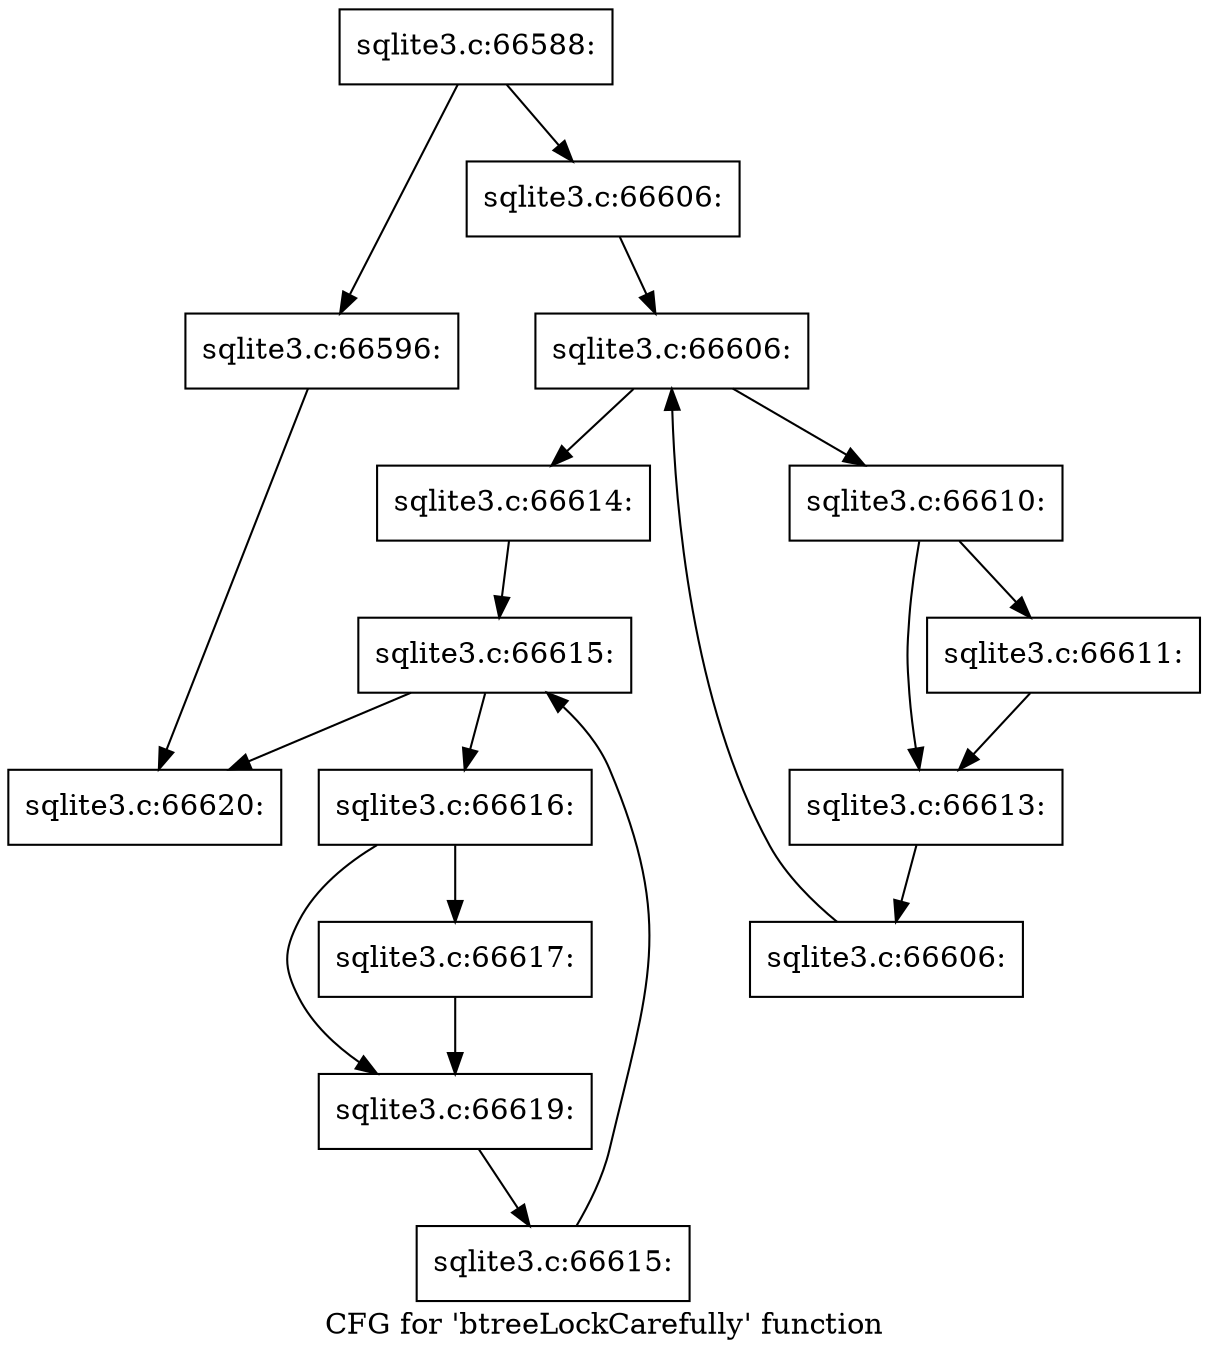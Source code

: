 digraph "CFG for 'btreeLockCarefully' function" {
	label="CFG for 'btreeLockCarefully' function";

	Node0x55c0f76d68a0 [shape=record,label="{sqlite3.c:66588:}"];
	Node0x55c0f76d68a0 -> Node0x55c0f76d6570;
	Node0x55c0f76d68a0 -> Node0x55c0f76d6340;
	Node0x55c0f76d6570 [shape=record,label="{sqlite3.c:66596:}"];
	Node0x55c0f76d6570 -> Node0x55c0f5914dc0;
	Node0x55c0f76d6340 [shape=record,label="{sqlite3.c:66606:}"];
	Node0x55c0f76d6340 -> Node0x55c0f76d9870;
	Node0x55c0f76d9870 [shape=record,label="{sqlite3.c:66606:}"];
	Node0x55c0f76d9870 -> Node0x55c0f76d9a90;
	Node0x55c0f76d9870 -> Node0x55c0f6332270;
	Node0x55c0f76d9a90 [shape=record,label="{sqlite3.c:66610:}"];
	Node0x55c0f76d9a90 -> Node0x55c0f76d9e60;
	Node0x55c0f76d9a90 -> Node0x55c0f76d9eb0;
	Node0x55c0f76d9e60 [shape=record,label="{sqlite3.c:66611:}"];
	Node0x55c0f76d9e60 -> Node0x55c0f76d9eb0;
	Node0x55c0f76d9eb0 [shape=record,label="{sqlite3.c:66613:}"];
	Node0x55c0f76d9eb0 -> Node0x55c0f76d9a00;
	Node0x55c0f76d9a00 [shape=record,label="{sqlite3.c:66606:}"];
	Node0x55c0f76d9a00 -> Node0x55c0f76d9870;
	Node0x55c0f6332270 [shape=record,label="{sqlite3.c:66614:}"];
	Node0x55c0f6332270 -> Node0x55c0f596ddd0;
	Node0x55c0f596ddd0 [shape=record,label="{sqlite3.c:66615:}"];
	Node0x55c0f596ddd0 -> Node0x55c0f76db620;
	Node0x55c0f596ddd0 -> Node0x55c0f5914dc0;
	Node0x55c0f76db620 [shape=record,label="{sqlite3.c:66616:}"];
	Node0x55c0f76db620 -> Node0x55c0f76db8f0;
	Node0x55c0f76db620 -> Node0x55c0f76db940;
	Node0x55c0f76db8f0 [shape=record,label="{sqlite3.c:66617:}"];
	Node0x55c0f76db8f0 -> Node0x55c0f76db940;
	Node0x55c0f76db940 [shape=record,label="{sqlite3.c:66619:}"];
	Node0x55c0f76db940 -> Node0x55c0f76da970;
	Node0x55c0f76da970 [shape=record,label="{sqlite3.c:66615:}"];
	Node0x55c0f76da970 -> Node0x55c0f596ddd0;
	Node0x55c0f5914dc0 [shape=record,label="{sqlite3.c:66620:}"];
}
